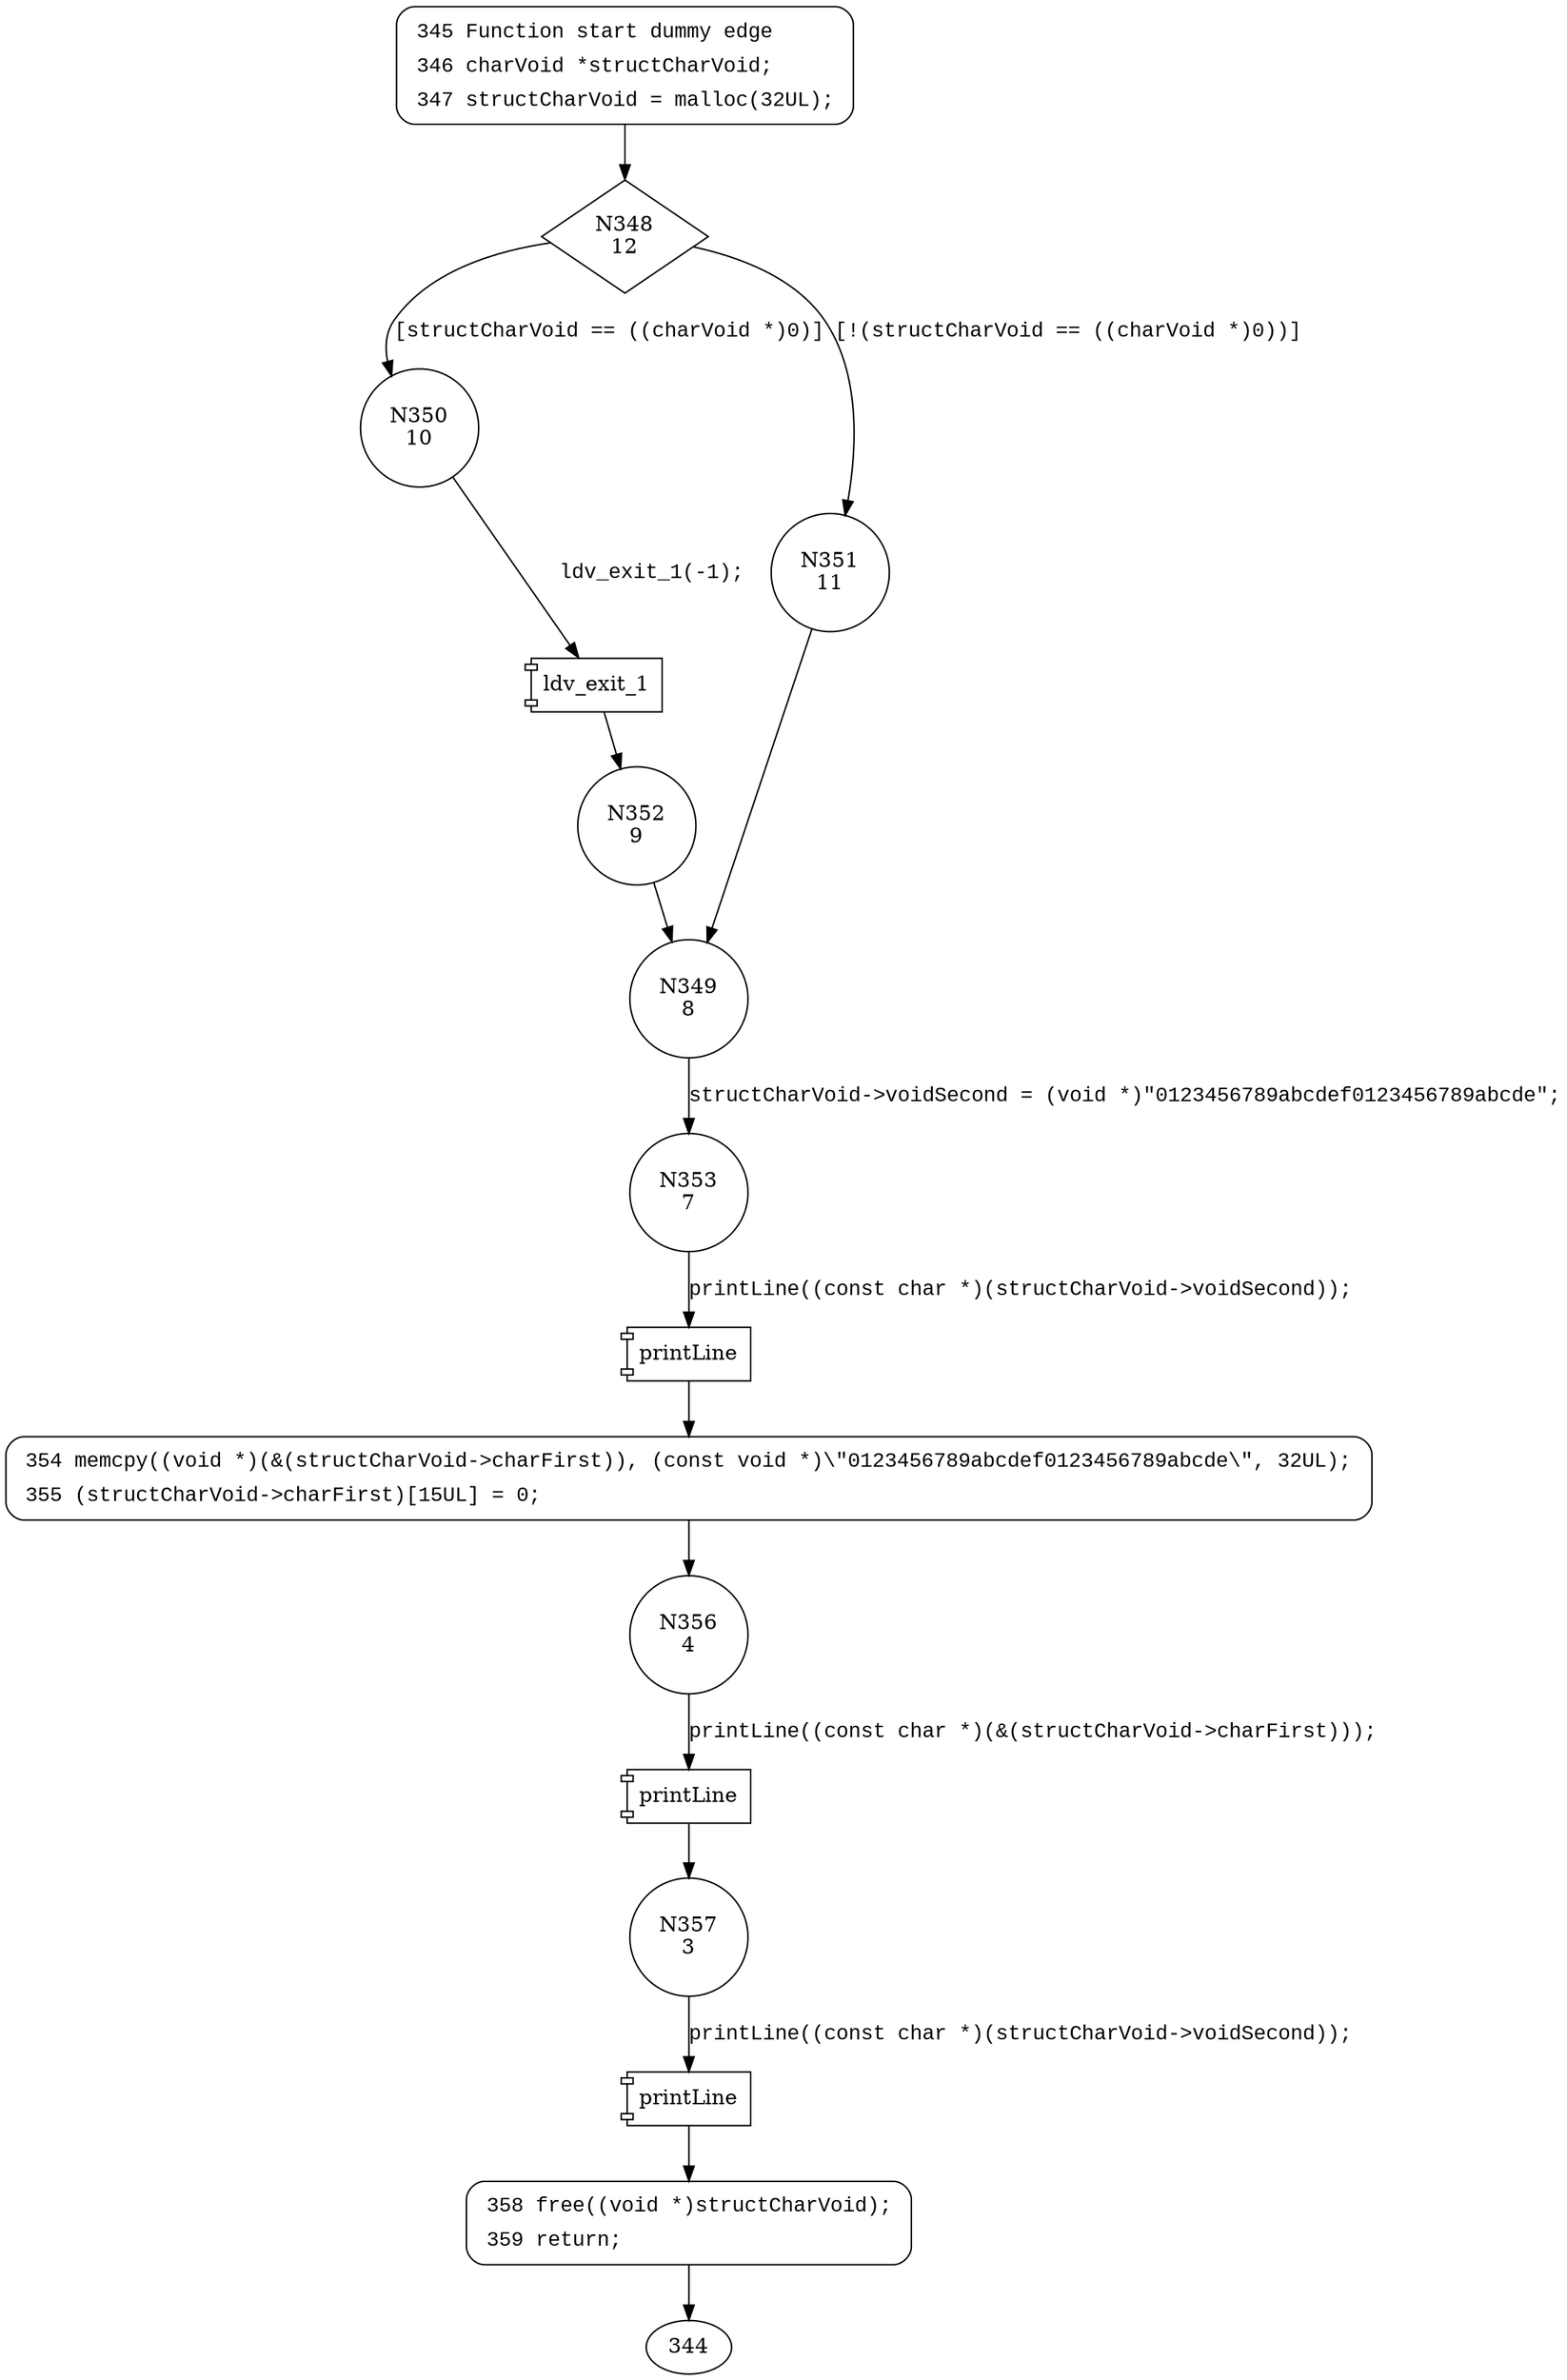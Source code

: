 digraph CWE122_Heap_Based_Buffer_Overflow__char_type_overrun_memcpy_02_bad {
348 [shape="diamond" label="N348\n12"]
350 [shape="circle" label="N350\n10"]
351 [shape="circle" label="N351\n11"]
349 [shape="circle" label="N349\n8"]
353 [shape="circle" label="N353\n7"]
354 [shape="circle" label="N354\n6"]
356 [shape="circle" label="N356\n4"]
357 [shape="circle" label="N357\n3"]
358 [shape="circle" label="N358\n2"]
352 [shape="circle" label="N352\n9"]
345 [style="filled,bold" penwidth="1" fillcolor="white" fontname="Courier New" shape="Mrecord" label=<<table border="0" cellborder="0" cellpadding="3" bgcolor="white"><tr><td align="right">345</td><td align="left">Function start dummy edge</td></tr><tr><td align="right">346</td><td align="left">charVoid *structCharVoid;</td></tr><tr><td align="right">347</td><td align="left">structCharVoid = malloc(32UL);</td></tr></table>>]
345 -> 348[label=""]
354 [style="filled,bold" penwidth="1" fillcolor="white" fontname="Courier New" shape="Mrecord" label=<<table border="0" cellborder="0" cellpadding="3" bgcolor="white"><tr><td align="right">354</td><td align="left">memcpy((void *)(&amp;(structCharVoid-&gt;charFirst)), (const void *)\&quot;0123456789abcdef0123456789abcde\&quot;, 32UL);</td></tr><tr><td align="right">355</td><td align="left">(structCharVoid-&gt;charFirst)[15UL] = 0;</td></tr></table>>]
354 -> 356[label=""]
358 [style="filled,bold" penwidth="1" fillcolor="white" fontname="Courier New" shape="Mrecord" label=<<table border="0" cellborder="0" cellpadding="3" bgcolor="white"><tr><td align="right">358</td><td align="left">free((void *)structCharVoid);</td></tr><tr><td align="right">359</td><td align="left">return;</td></tr></table>>]
358 -> 344[label=""]
348 -> 350 [label="[structCharVoid == ((charVoid *)0)]" fontname="Courier New"]
348 -> 351 [label="[!(structCharVoid == ((charVoid *)0))]" fontname="Courier New"]
349 -> 353 [label="structCharVoid->voidSecond = (void *)\"0123456789abcdef0123456789abcde\";" fontname="Courier New"]
100018 [shape="component" label="printLine"]
353 -> 100018 [label="printLine((const char *)(structCharVoid->voidSecond));" fontname="Courier New"]
100018 -> 354 [label="" fontname="Courier New"]
100019 [shape="component" label="printLine"]
356 -> 100019 [label="printLine((const char *)(&(structCharVoid->charFirst)));" fontname="Courier New"]
100019 -> 357 [label="" fontname="Courier New"]
100020 [shape="component" label="printLine"]
357 -> 100020 [label="printLine((const char *)(structCharVoid->voidSecond));" fontname="Courier New"]
100020 -> 358 [label="" fontname="Courier New"]
100021 [shape="component" label="ldv_exit_1"]
350 -> 100021 [label="ldv_exit_1(-1);" fontname="Courier New"]
100021 -> 352 [label="" fontname="Courier New"]
351 -> 349 [label="" fontname="Courier New"]
352 -> 349 [label="" fontname="Courier New"]
}